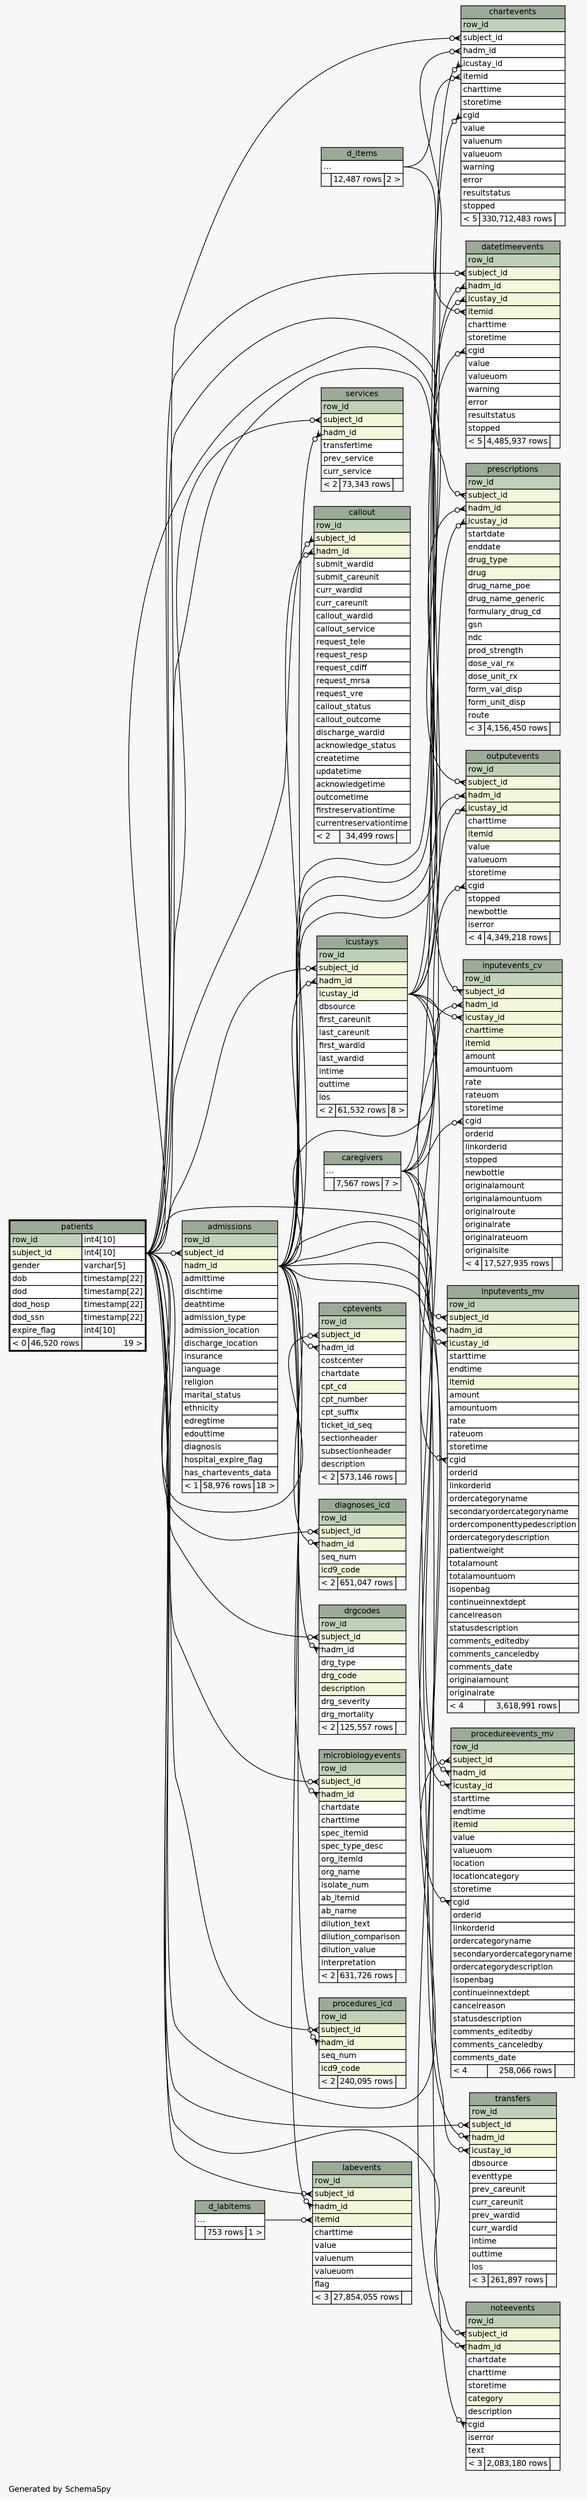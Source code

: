 // dot 2.38.0 on Linux 4.4.0-93-generic
// SchemaSpy rev 590
digraph "twoDegreesRelationshipsDiagram" {
  graph [
    rankdir="RL"
    bgcolor="#f7f7f7"
    label="\nGenerated by SchemaSpy"
    labeljust="l"
    nodesep="0.18"
    ranksep="0.46"
    fontname="Helvetica"
    fontsize="11"
  ];
  node [
    fontname="Helvetica"
    fontsize="11"
    shape="plaintext"
  ];
  edge [
    arrowsize="0.8"
  ];
  "admissions":"subject_id":w -> "patients":"subject_id.type":e [arrowhead=none dir=back arrowtail=crowodot];
  "callout":"hadm_id":w -> "admissions":"hadm_id":e [arrowhead=none dir=back arrowtail=crowodot];
  "callout":"subject_id":w -> "patients":"subject_id.type":e [arrowhead=none dir=back arrowtail=crowodot];
  "chartevents":"cgid":w -> "caregivers":"elipses":e [arrowhead=none dir=back arrowtail=crowodot];
  "chartevents":"hadm_id":w -> "admissions":"hadm_id":e [arrowhead=none dir=back arrowtail=crowodot];
  "chartevents":"icustay_id":w -> "icustays":"icustay_id":e [arrowhead=none dir=back arrowtail=crowodot];
  "chartevents":"itemid":w -> "d_items":"elipses":e [arrowhead=none dir=back arrowtail=crowodot];
  "chartevents":"subject_id":w -> "patients":"subject_id.type":e [arrowhead=none dir=back arrowtail=crowodot];
  "cptevents":"hadm_id":w -> "admissions":"hadm_id":e [arrowhead=none dir=back arrowtail=crowodot];
  "cptevents":"subject_id":w -> "patients":"subject_id.type":e [arrowhead=none dir=back arrowtail=crowodot];
  "datetimeevents":"cgid":w -> "caregivers":"elipses":e [arrowhead=none dir=back arrowtail=crowodot];
  "datetimeevents":"hadm_id":w -> "admissions":"hadm_id":e [arrowhead=none dir=back arrowtail=crowodot];
  "datetimeevents":"icustay_id":w -> "icustays":"icustay_id":e [arrowhead=none dir=back arrowtail=crowodot];
  "datetimeevents":"itemid":w -> "d_items":"elipses":e [arrowhead=none dir=back arrowtail=crowodot];
  "datetimeevents":"subject_id":w -> "patients":"subject_id.type":e [arrowhead=none dir=back arrowtail=crowodot];
  "diagnoses_icd":"hadm_id":w -> "admissions":"hadm_id":e [arrowhead=none dir=back arrowtail=crowodot];
  "diagnoses_icd":"subject_id":w -> "patients":"subject_id.type":e [arrowhead=none dir=back arrowtail=crowodot];
  "drgcodes":"hadm_id":w -> "admissions":"hadm_id":e [arrowhead=none dir=back arrowtail=crowodot];
  "drgcodes":"subject_id":w -> "patients":"subject_id.type":e [arrowhead=none dir=back arrowtail=crowodot];
  "icustays":"hadm_id":w -> "admissions":"hadm_id":e [arrowhead=none dir=back arrowtail=crowodot];
  "icustays":"subject_id":w -> "patients":"subject_id.type":e [arrowhead=none dir=back arrowtail=crowodot];
  "inputevents_cv":"cgid":w -> "caregivers":"elipses":e [arrowhead=none dir=back arrowtail=crowodot];
  "inputevents_cv":"hadm_id":w -> "admissions":"hadm_id":e [arrowhead=none dir=back arrowtail=crowodot];
  "inputevents_cv":"icustay_id":w -> "icustays":"icustay_id":e [arrowhead=none dir=back arrowtail=crowodot];
  "inputevents_cv":"subject_id":w -> "patients":"subject_id.type":e [arrowhead=none dir=back arrowtail=crowodot];
  "inputevents_mv":"cgid":w -> "caregivers":"elipses":e [arrowhead=none dir=back arrowtail=crowodot];
  "inputevents_mv":"hadm_id":w -> "admissions":"hadm_id":e [arrowhead=none dir=back arrowtail=crowodot];
  "inputevents_mv":"icustay_id":w -> "icustays":"icustay_id":e [arrowhead=none dir=back arrowtail=crowodot];
  "inputevents_mv":"subject_id":w -> "patients":"subject_id.type":e [arrowhead=none dir=back arrowtail=crowodot];
  "labevents":"hadm_id":w -> "admissions":"hadm_id":e [arrowhead=none dir=back arrowtail=crowodot];
  "labevents":"itemid":w -> "d_labitems":"elipses":e [arrowhead=none dir=back arrowtail=crowodot];
  "labevents":"subject_id":w -> "patients":"subject_id.type":e [arrowhead=none dir=back arrowtail=crowodot];
  "microbiologyevents":"hadm_id":w -> "admissions":"hadm_id":e [arrowhead=none dir=back arrowtail=crowodot];
  "microbiologyevents":"subject_id":w -> "patients":"subject_id.type":e [arrowhead=none dir=back arrowtail=crowodot];
  "noteevents":"cgid":w -> "caregivers":"elipses":e [arrowhead=none dir=back arrowtail=crowodot];
  "noteevents":"hadm_id":w -> "admissions":"hadm_id":e [arrowhead=none dir=back arrowtail=crowodot];
  "noteevents":"subject_id":w -> "patients":"subject_id.type":e [arrowhead=none dir=back arrowtail=crowodot];
  "outputevents":"cgid":w -> "caregivers":"elipses":e [arrowhead=none dir=back arrowtail=crowodot];
  "outputevents":"hadm_id":w -> "admissions":"hadm_id":e [arrowhead=none dir=back arrowtail=crowodot];
  "outputevents":"icustay_id":w -> "icustays":"icustay_id":e [arrowhead=none dir=back arrowtail=crowodot];
  "outputevents":"subject_id":w -> "patients":"subject_id.type":e [arrowhead=none dir=back arrowtail=crowodot];
  "prescriptions":"hadm_id":w -> "admissions":"hadm_id":e [arrowhead=none dir=back arrowtail=crowodot];
  "prescriptions":"icustay_id":w -> "icustays":"icustay_id":e [arrowhead=none dir=back arrowtail=crowodot];
  "prescriptions":"subject_id":w -> "patients":"subject_id.type":e [arrowhead=none dir=back arrowtail=crowodot];
  "procedureevents_mv":"cgid":w -> "caregivers":"elipses":e [arrowhead=none dir=back arrowtail=crowodot];
  "procedureevents_mv":"hadm_id":w -> "admissions":"hadm_id":e [arrowhead=none dir=back arrowtail=crowodot];
  "procedureevents_mv":"icustay_id":w -> "icustays":"icustay_id":e [arrowhead=none dir=back arrowtail=crowodot];
  "procedureevents_mv":"subject_id":w -> "patients":"subject_id.type":e [arrowhead=none dir=back arrowtail=crowodot];
  "procedures_icd":"hadm_id":w -> "admissions":"hadm_id":e [arrowhead=none dir=back arrowtail=crowodot];
  "procedures_icd":"subject_id":w -> "patients":"subject_id.type":e [arrowhead=none dir=back arrowtail=crowodot];
  "services":"hadm_id":w -> "admissions":"hadm_id":e [arrowhead=none dir=back arrowtail=crowodot];
  "services":"subject_id":w -> "patients":"subject_id.type":e [arrowhead=none dir=back arrowtail=crowodot];
  "transfers":"hadm_id":w -> "admissions":"hadm_id":e [arrowhead=none dir=back arrowtail=crowodot];
  "transfers":"icustay_id":w -> "icustays":"icustay_id":e [arrowhead=none dir=back arrowtail=crowodot];
  "transfers":"subject_id":w -> "patients":"subject_id.type":e [arrowhead=none dir=back arrowtail=crowodot];
  "admissions" [
    label=<
    <TABLE BORDER="0" CELLBORDER="1" CELLSPACING="0" BGCOLOR="#ffffff">
      <TR><TD COLSPAN="3" BGCOLOR="#9bab96" ALIGN="CENTER">admissions</TD></TR>
      <TR><TD PORT="row_id" COLSPAN="3" BGCOLOR="#bed1b8" ALIGN="LEFT">row_id</TD></TR>
      <TR><TD PORT="subject_id" COLSPAN="3" BGCOLOR="#f4f7da" ALIGN="LEFT">subject_id</TD></TR>
      <TR><TD PORT="hadm_id" COLSPAN="3" BGCOLOR="#f4f7da" ALIGN="LEFT">hadm_id</TD></TR>
      <TR><TD PORT="admittime" COLSPAN="3" ALIGN="LEFT">admittime</TD></TR>
      <TR><TD PORT="dischtime" COLSPAN="3" ALIGN="LEFT">dischtime</TD></TR>
      <TR><TD PORT="deathtime" COLSPAN="3" ALIGN="LEFT">deathtime</TD></TR>
      <TR><TD PORT="admission_type" COLSPAN="3" ALIGN="LEFT">admission_type</TD></TR>
      <TR><TD PORT="admission_location" COLSPAN="3" ALIGN="LEFT">admission_location</TD></TR>
      <TR><TD PORT="discharge_location" COLSPAN="3" ALIGN="LEFT">discharge_location</TD></TR>
      <TR><TD PORT="insurance" COLSPAN="3" ALIGN="LEFT">insurance</TD></TR>
      <TR><TD PORT="language" COLSPAN="3" ALIGN="LEFT">language</TD></TR>
      <TR><TD PORT="religion" COLSPAN="3" ALIGN="LEFT">religion</TD></TR>
      <TR><TD PORT="marital_status" COLSPAN="3" ALIGN="LEFT">marital_status</TD></TR>
      <TR><TD PORT="ethnicity" COLSPAN="3" ALIGN="LEFT">ethnicity</TD></TR>
      <TR><TD PORT="edregtime" COLSPAN="3" ALIGN="LEFT">edregtime</TD></TR>
      <TR><TD PORT="edouttime" COLSPAN="3" ALIGN="LEFT">edouttime</TD></TR>
      <TR><TD PORT="diagnosis" COLSPAN="3" ALIGN="LEFT">diagnosis</TD></TR>
      <TR><TD PORT="hospital_expire_flag" COLSPAN="3" ALIGN="LEFT">hospital_expire_flag</TD></TR>
      <TR><TD PORT="has_chartevents_data" COLSPAN="3" ALIGN="LEFT">has_chartevents_data</TD></TR>
      <TR><TD ALIGN="LEFT" BGCOLOR="#f7f7f7">&lt; 1</TD><TD ALIGN="RIGHT" BGCOLOR="#f7f7f7">58,976 rows</TD><TD ALIGN="RIGHT" BGCOLOR="#f7f7f7">18 &gt;</TD></TR>
    </TABLE>>
    URL="admissions.html"
    tooltip="admissions"
  ];
  "callout" [
    label=<
    <TABLE BORDER="0" CELLBORDER="1" CELLSPACING="0" BGCOLOR="#ffffff">
      <TR><TD COLSPAN="3" BGCOLOR="#9bab96" ALIGN="CENTER">callout</TD></TR>
      <TR><TD PORT="row_id" COLSPAN="3" BGCOLOR="#bed1b8" ALIGN="LEFT">row_id</TD></TR>
      <TR><TD PORT="subject_id" COLSPAN="3" BGCOLOR="#f4f7da" ALIGN="LEFT">subject_id</TD></TR>
      <TR><TD PORT="hadm_id" COLSPAN="3" BGCOLOR="#f4f7da" ALIGN="LEFT">hadm_id</TD></TR>
      <TR><TD PORT="submit_wardid" COLSPAN="3" ALIGN="LEFT">submit_wardid</TD></TR>
      <TR><TD PORT="submit_careunit" COLSPAN="3" ALIGN="LEFT">submit_careunit</TD></TR>
      <TR><TD PORT="curr_wardid" COLSPAN="3" ALIGN="LEFT">curr_wardid</TD></TR>
      <TR><TD PORT="curr_careunit" COLSPAN="3" ALIGN="LEFT">curr_careunit</TD></TR>
      <TR><TD PORT="callout_wardid" COLSPAN="3" ALIGN="LEFT">callout_wardid</TD></TR>
      <TR><TD PORT="callout_service" COLSPAN="3" ALIGN="LEFT">callout_service</TD></TR>
      <TR><TD PORT="request_tele" COLSPAN="3" ALIGN="LEFT">request_tele</TD></TR>
      <TR><TD PORT="request_resp" COLSPAN="3" ALIGN="LEFT">request_resp</TD></TR>
      <TR><TD PORT="request_cdiff" COLSPAN="3" ALIGN="LEFT">request_cdiff</TD></TR>
      <TR><TD PORT="request_mrsa" COLSPAN="3" ALIGN="LEFT">request_mrsa</TD></TR>
      <TR><TD PORT="request_vre" COLSPAN="3" ALIGN="LEFT">request_vre</TD></TR>
      <TR><TD PORT="callout_status" COLSPAN="3" ALIGN="LEFT">callout_status</TD></TR>
      <TR><TD PORT="callout_outcome" COLSPAN="3" ALIGN="LEFT">callout_outcome</TD></TR>
      <TR><TD PORT="discharge_wardid" COLSPAN="3" ALIGN="LEFT">discharge_wardid</TD></TR>
      <TR><TD PORT="acknowledge_status" COLSPAN="3" ALIGN="LEFT">acknowledge_status</TD></TR>
      <TR><TD PORT="createtime" COLSPAN="3" ALIGN="LEFT">createtime</TD></TR>
      <TR><TD PORT="updatetime" COLSPAN="3" ALIGN="LEFT">updatetime</TD></TR>
      <TR><TD PORT="acknowledgetime" COLSPAN="3" ALIGN="LEFT">acknowledgetime</TD></TR>
      <TR><TD PORT="outcometime" COLSPAN="3" ALIGN="LEFT">outcometime</TD></TR>
      <TR><TD PORT="firstreservationtime" COLSPAN="3" ALIGN="LEFT">firstreservationtime</TD></TR>
      <TR><TD PORT="currentreservationtime" COLSPAN="3" ALIGN="LEFT">currentreservationtime</TD></TR>
      <TR><TD ALIGN="LEFT" BGCOLOR="#f7f7f7">&lt; 2</TD><TD ALIGN="RIGHT" BGCOLOR="#f7f7f7">34,499 rows</TD><TD ALIGN="RIGHT" BGCOLOR="#f7f7f7">  </TD></TR>
    </TABLE>>
    URL="callout.html"
    tooltip="callout"
  ];
  "caregivers" [
    label=<
    <TABLE BORDER="0" CELLBORDER="1" CELLSPACING="0" BGCOLOR="#ffffff">
      <TR><TD COLSPAN="3" BGCOLOR="#9bab96" ALIGN="CENTER">caregivers</TD></TR>
      <TR><TD PORT="elipses" COLSPAN="3" ALIGN="LEFT">...</TD></TR>
      <TR><TD ALIGN="LEFT" BGCOLOR="#f7f7f7">  </TD><TD ALIGN="RIGHT" BGCOLOR="#f7f7f7">7,567 rows</TD><TD ALIGN="RIGHT" BGCOLOR="#f7f7f7">7 &gt;</TD></TR>
    </TABLE>>
    URL="caregivers.html"
    tooltip="caregivers"
  ];
  "chartevents" [
    label=<
    <TABLE BORDER="0" CELLBORDER="1" CELLSPACING="0" BGCOLOR="#ffffff">
      <TR><TD COLSPAN="3" BGCOLOR="#9bab96" ALIGN="CENTER">chartevents</TD></TR>
      <TR><TD PORT="row_id" COLSPAN="3" BGCOLOR="#bed1b8" ALIGN="LEFT">row_id</TD></TR>
      <TR><TD PORT="subject_id" COLSPAN="3" ALIGN="LEFT">subject_id</TD></TR>
      <TR><TD PORT="hadm_id" COLSPAN="3" ALIGN="LEFT">hadm_id</TD></TR>
      <TR><TD PORT="icustay_id" COLSPAN="3" ALIGN="LEFT">icustay_id</TD></TR>
      <TR><TD PORT="itemid" COLSPAN="3" ALIGN="LEFT">itemid</TD></TR>
      <TR><TD PORT="charttime" COLSPAN="3" ALIGN="LEFT">charttime</TD></TR>
      <TR><TD PORT="storetime" COLSPAN="3" ALIGN="LEFT">storetime</TD></TR>
      <TR><TD PORT="cgid" COLSPAN="3" ALIGN="LEFT">cgid</TD></TR>
      <TR><TD PORT="value" COLSPAN="3" ALIGN="LEFT">value</TD></TR>
      <TR><TD PORT="valuenum" COLSPAN="3" ALIGN="LEFT">valuenum</TD></TR>
      <TR><TD PORT="valueuom" COLSPAN="3" ALIGN="LEFT">valueuom</TD></TR>
      <TR><TD PORT="warning" COLSPAN="3" ALIGN="LEFT">warning</TD></TR>
      <TR><TD PORT="error" COLSPAN="3" ALIGN="LEFT">error</TD></TR>
      <TR><TD PORT="resultstatus" COLSPAN="3" ALIGN="LEFT">resultstatus</TD></TR>
      <TR><TD PORT="stopped" COLSPAN="3" ALIGN="LEFT">stopped</TD></TR>
      <TR><TD ALIGN="LEFT" BGCOLOR="#f7f7f7">&lt; 5</TD><TD ALIGN="RIGHT" BGCOLOR="#f7f7f7">330,712,483 rows</TD><TD ALIGN="RIGHT" BGCOLOR="#f7f7f7">  </TD></TR>
    </TABLE>>
    URL="chartevents.html"
    tooltip="chartevents"
  ];
  "cptevents" [
    label=<
    <TABLE BORDER="0" CELLBORDER="1" CELLSPACING="0" BGCOLOR="#ffffff">
      <TR><TD COLSPAN="3" BGCOLOR="#9bab96" ALIGN="CENTER">cptevents</TD></TR>
      <TR><TD PORT="row_id" COLSPAN="3" BGCOLOR="#bed1b8" ALIGN="LEFT">row_id</TD></TR>
      <TR><TD PORT="subject_id" COLSPAN="3" BGCOLOR="#f4f7da" ALIGN="LEFT">subject_id</TD></TR>
      <TR><TD PORT="hadm_id" COLSPAN="3" ALIGN="LEFT">hadm_id</TD></TR>
      <TR><TD PORT="costcenter" COLSPAN="3" ALIGN="LEFT">costcenter</TD></TR>
      <TR><TD PORT="chartdate" COLSPAN="3" ALIGN="LEFT">chartdate</TD></TR>
      <TR><TD PORT="cpt_cd" COLSPAN="3" BGCOLOR="#f4f7da" ALIGN="LEFT">cpt_cd</TD></TR>
      <TR><TD PORT="cpt_number" COLSPAN="3" ALIGN="LEFT">cpt_number</TD></TR>
      <TR><TD PORT="cpt_suffix" COLSPAN="3" ALIGN="LEFT">cpt_suffix</TD></TR>
      <TR><TD PORT="ticket_id_seq" COLSPAN="3" ALIGN="LEFT">ticket_id_seq</TD></TR>
      <TR><TD PORT="sectionheader" COLSPAN="3" ALIGN="LEFT">sectionheader</TD></TR>
      <TR><TD PORT="subsectionheader" COLSPAN="3" ALIGN="LEFT">subsectionheader</TD></TR>
      <TR><TD PORT="description" COLSPAN="3" ALIGN="LEFT">description</TD></TR>
      <TR><TD ALIGN="LEFT" BGCOLOR="#f7f7f7">&lt; 2</TD><TD ALIGN="RIGHT" BGCOLOR="#f7f7f7">573,146 rows</TD><TD ALIGN="RIGHT" BGCOLOR="#f7f7f7">  </TD></TR>
    </TABLE>>
    URL="cptevents.html"
    tooltip="cptevents"
  ];
  "d_items" [
    label=<
    <TABLE BORDER="0" CELLBORDER="1" CELLSPACING="0" BGCOLOR="#ffffff">
      <TR><TD COLSPAN="3" BGCOLOR="#9bab96" ALIGN="CENTER">d_items</TD></TR>
      <TR><TD PORT="elipses" COLSPAN="3" ALIGN="LEFT">...</TD></TR>
      <TR><TD ALIGN="LEFT" BGCOLOR="#f7f7f7">  </TD><TD ALIGN="RIGHT" BGCOLOR="#f7f7f7">12,487 rows</TD><TD ALIGN="RIGHT" BGCOLOR="#f7f7f7">2 &gt;</TD></TR>
    </TABLE>>
    URL="d_items.html"
    tooltip="d_items"
  ];
  "d_labitems" [
    label=<
    <TABLE BORDER="0" CELLBORDER="1" CELLSPACING="0" BGCOLOR="#ffffff">
      <TR><TD COLSPAN="3" BGCOLOR="#9bab96" ALIGN="CENTER">d_labitems</TD></TR>
      <TR><TD PORT="elipses" COLSPAN="3" ALIGN="LEFT">...</TD></TR>
      <TR><TD ALIGN="LEFT" BGCOLOR="#f7f7f7">  </TD><TD ALIGN="RIGHT" BGCOLOR="#f7f7f7">753 rows</TD><TD ALIGN="RIGHT" BGCOLOR="#f7f7f7">1 &gt;</TD></TR>
    </TABLE>>
    URL="d_labitems.html"
    tooltip="d_labitems"
  ];
  "datetimeevents" [
    label=<
    <TABLE BORDER="0" CELLBORDER="1" CELLSPACING="0" BGCOLOR="#ffffff">
      <TR><TD COLSPAN="3" BGCOLOR="#9bab96" ALIGN="CENTER">datetimeevents</TD></TR>
      <TR><TD PORT="row_id" COLSPAN="3" BGCOLOR="#bed1b8" ALIGN="LEFT">row_id</TD></TR>
      <TR><TD PORT="subject_id" COLSPAN="3" BGCOLOR="#f4f7da" ALIGN="LEFT">subject_id</TD></TR>
      <TR><TD PORT="hadm_id" COLSPAN="3" BGCOLOR="#f4f7da" ALIGN="LEFT">hadm_id</TD></TR>
      <TR><TD PORT="icustay_id" COLSPAN="3" BGCOLOR="#f4f7da" ALIGN="LEFT">icustay_id</TD></TR>
      <TR><TD PORT="itemid" COLSPAN="3" BGCOLOR="#f4f7da" ALIGN="LEFT">itemid</TD></TR>
      <TR><TD PORT="charttime" COLSPAN="3" ALIGN="LEFT">charttime</TD></TR>
      <TR><TD PORT="storetime" COLSPAN="3" ALIGN="LEFT">storetime</TD></TR>
      <TR><TD PORT="cgid" COLSPAN="3" ALIGN="LEFT">cgid</TD></TR>
      <TR><TD PORT="value" COLSPAN="3" ALIGN="LEFT">value</TD></TR>
      <TR><TD PORT="valueuom" COLSPAN="3" ALIGN="LEFT">valueuom</TD></TR>
      <TR><TD PORT="warning" COLSPAN="3" ALIGN="LEFT">warning</TD></TR>
      <TR><TD PORT="error" COLSPAN="3" ALIGN="LEFT">error</TD></TR>
      <TR><TD PORT="resultstatus" COLSPAN="3" ALIGN="LEFT">resultstatus</TD></TR>
      <TR><TD PORT="stopped" COLSPAN="3" ALIGN="LEFT">stopped</TD></TR>
      <TR><TD ALIGN="LEFT" BGCOLOR="#f7f7f7">&lt; 5</TD><TD ALIGN="RIGHT" BGCOLOR="#f7f7f7">4,485,937 rows</TD><TD ALIGN="RIGHT" BGCOLOR="#f7f7f7">  </TD></TR>
    </TABLE>>
    URL="datetimeevents.html"
    tooltip="datetimeevents"
  ];
  "diagnoses_icd" [
    label=<
    <TABLE BORDER="0" CELLBORDER="1" CELLSPACING="0" BGCOLOR="#ffffff">
      <TR><TD COLSPAN="3" BGCOLOR="#9bab96" ALIGN="CENTER">diagnoses_icd</TD></TR>
      <TR><TD PORT="row_id" COLSPAN="3" BGCOLOR="#bed1b8" ALIGN="LEFT">row_id</TD></TR>
      <TR><TD PORT="subject_id" COLSPAN="3" BGCOLOR="#f4f7da" ALIGN="LEFT">subject_id</TD></TR>
      <TR><TD PORT="hadm_id" COLSPAN="3" BGCOLOR="#f4f7da" ALIGN="LEFT">hadm_id</TD></TR>
      <TR><TD PORT="seq_num" COLSPAN="3" ALIGN="LEFT">seq_num</TD></TR>
      <TR><TD PORT="icd9_code" COLSPAN="3" BGCOLOR="#f4f7da" ALIGN="LEFT">icd9_code</TD></TR>
      <TR><TD ALIGN="LEFT" BGCOLOR="#f7f7f7">&lt; 2</TD><TD ALIGN="RIGHT" BGCOLOR="#f7f7f7">651,047 rows</TD><TD ALIGN="RIGHT" BGCOLOR="#f7f7f7">  </TD></TR>
    </TABLE>>
    URL="diagnoses_icd.html"
    tooltip="diagnoses_icd"
  ];
  "drgcodes" [
    label=<
    <TABLE BORDER="0" CELLBORDER="1" CELLSPACING="0" BGCOLOR="#ffffff">
      <TR><TD COLSPAN="3" BGCOLOR="#9bab96" ALIGN="CENTER">drgcodes</TD></TR>
      <TR><TD PORT="row_id" COLSPAN="3" BGCOLOR="#bed1b8" ALIGN="LEFT">row_id</TD></TR>
      <TR><TD PORT="subject_id" COLSPAN="3" BGCOLOR="#f4f7da" ALIGN="LEFT">subject_id</TD></TR>
      <TR><TD PORT="hadm_id" COLSPAN="3" ALIGN="LEFT">hadm_id</TD></TR>
      <TR><TD PORT="drg_type" COLSPAN="3" ALIGN="LEFT">drg_type</TD></TR>
      <TR><TD PORT="drg_code" COLSPAN="3" BGCOLOR="#f4f7da" ALIGN="LEFT">drg_code</TD></TR>
      <TR><TD PORT="description" COLSPAN="3" BGCOLOR="#f4f7da" ALIGN="LEFT">description</TD></TR>
      <TR><TD PORT="drg_severity" COLSPAN="3" ALIGN="LEFT">drg_severity</TD></TR>
      <TR><TD PORT="drg_mortality" COLSPAN="3" ALIGN="LEFT">drg_mortality</TD></TR>
      <TR><TD ALIGN="LEFT" BGCOLOR="#f7f7f7">&lt; 2</TD><TD ALIGN="RIGHT" BGCOLOR="#f7f7f7">125,557 rows</TD><TD ALIGN="RIGHT" BGCOLOR="#f7f7f7">  </TD></TR>
    </TABLE>>
    URL="drgcodes.html"
    tooltip="drgcodes"
  ];
  "icustays" [
    label=<
    <TABLE BORDER="0" CELLBORDER="1" CELLSPACING="0" BGCOLOR="#ffffff">
      <TR><TD COLSPAN="3" BGCOLOR="#9bab96" ALIGN="CENTER">icustays</TD></TR>
      <TR><TD PORT="row_id" COLSPAN="3" BGCOLOR="#bed1b8" ALIGN="LEFT">row_id</TD></TR>
      <TR><TD PORT="subject_id" COLSPAN="3" BGCOLOR="#f4f7da" ALIGN="LEFT">subject_id</TD></TR>
      <TR><TD PORT="hadm_id" COLSPAN="3" BGCOLOR="#f4f7da" ALIGN="LEFT">hadm_id</TD></TR>
      <TR><TD PORT="icustay_id" COLSPAN="3" BGCOLOR="#f4f7da" ALIGN="LEFT">icustay_id</TD></TR>
      <TR><TD PORT="dbsource" COLSPAN="3" ALIGN="LEFT">dbsource</TD></TR>
      <TR><TD PORT="first_careunit" COLSPAN="3" ALIGN="LEFT">first_careunit</TD></TR>
      <TR><TD PORT="last_careunit" COLSPAN="3" ALIGN="LEFT">last_careunit</TD></TR>
      <TR><TD PORT="first_wardid" COLSPAN="3" ALIGN="LEFT">first_wardid</TD></TR>
      <TR><TD PORT="last_wardid" COLSPAN="3" ALIGN="LEFT">last_wardid</TD></TR>
      <TR><TD PORT="intime" COLSPAN="3" ALIGN="LEFT">intime</TD></TR>
      <TR><TD PORT="outtime" COLSPAN="3" ALIGN="LEFT">outtime</TD></TR>
      <TR><TD PORT="los" COLSPAN="3" ALIGN="LEFT">los</TD></TR>
      <TR><TD ALIGN="LEFT" BGCOLOR="#f7f7f7">&lt; 2</TD><TD ALIGN="RIGHT" BGCOLOR="#f7f7f7">61,532 rows</TD><TD ALIGN="RIGHT" BGCOLOR="#f7f7f7">8 &gt;</TD></TR>
    </TABLE>>
    URL="icustays.html"
    tooltip="icustays"
  ];
  "inputevents_cv" [
    label=<
    <TABLE BORDER="0" CELLBORDER="1" CELLSPACING="0" BGCOLOR="#ffffff">
      <TR><TD COLSPAN="3" BGCOLOR="#9bab96" ALIGN="CENTER">inputevents_cv</TD></TR>
      <TR><TD PORT="row_id" COLSPAN="3" BGCOLOR="#bed1b8" ALIGN="LEFT">row_id</TD></TR>
      <TR><TD PORT="subject_id" COLSPAN="3" BGCOLOR="#f4f7da" ALIGN="LEFT">subject_id</TD></TR>
      <TR><TD PORT="hadm_id" COLSPAN="3" BGCOLOR="#f4f7da" ALIGN="LEFT">hadm_id</TD></TR>
      <TR><TD PORT="icustay_id" COLSPAN="3" BGCOLOR="#f4f7da" ALIGN="LEFT">icustay_id</TD></TR>
      <TR><TD PORT="charttime" COLSPAN="3" BGCOLOR="#f4f7da" ALIGN="LEFT">charttime</TD></TR>
      <TR><TD PORT="itemid" COLSPAN="3" BGCOLOR="#f4f7da" ALIGN="LEFT">itemid</TD></TR>
      <TR><TD PORT="amount" COLSPAN="3" ALIGN="LEFT">amount</TD></TR>
      <TR><TD PORT="amountuom" COLSPAN="3" ALIGN="LEFT">amountuom</TD></TR>
      <TR><TD PORT="rate" COLSPAN="3" ALIGN="LEFT">rate</TD></TR>
      <TR><TD PORT="rateuom" COLSPAN="3" ALIGN="LEFT">rateuom</TD></TR>
      <TR><TD PORT="storetime" COLSPAN="3" ALIGN="LEFT">storetime</TD></TR>
      <TR><TD PORT="cgid" COLSPAN="3" ALIGN="LEFT">cgid</TD></TR>
      <TR><TD PORT="orderid" COLSPAN="3" ALIGN="LEFT">orderid</TD></TR>
      <TR><TD PORT="linkorderid" COLSPAN="3" ALIGN="LEFT">linkorderid</TD></TR>
      <TR><TD PORT="stopped" COLSPAN="3" ALIGN="LEFT">stopped</TD></TR>
      <TR><TD PORT="newbottle" COLSPAN="3" ALIGN="LEFT">newbottle</TD></TR>
      <TR><TD PORT="originalamount" COLSPAN="3" ALIGN="LEFT">originalamount</TD></TR>
      <TR><TD PORT="originalamountuom" COLSPAN="3" ALIGN="LEFT">originalamountuom</TD></TR>
      <TR><TD PORT="originalroute" COLSPAN="3" ALIGN="LEFT">originalroute</TD></TR>
      <TR><TD PORT="originalrate" COLSPAN="3" ALIGN="LEFT">originalrate</TD></TR>
      <TR><TD PORT="originalrateuom" COLSPAN="3" ALIGN="LEFT">originalrateuom</TD></TR>
      <TR><TD PORT="originalsite" COLSPAN="3" ALIGN="LEFT">originalsite</TD></TR>
      <TR><TD ALIGN="LEFT" BGCOLOR="#f7f7f7">&lt; 4</TD><TD ALIGN="RIGHT" BGCOLOR="#f7f7f7">17,527,935 rows</TD><TD ALIGN="RIGHT" BGCOLOR="#f7f7f7">  </TD></TR>
    </TABLE>>
    URL="inputevents_cv.html"
    tooltip="inputevents_cv"
  ];
  "inputevents_mv" [
    label=<
    <TABLE BORDER="0" CELLBORDER="1" CELLSPACING="0" BGCOLOR="#ffffff">
      <TR><TD COLSPAN="3" BGCOLOR="#9bab96" ALIGN="CENTER">inputevents_mv</TD></TR>
      <TR><TD PORT="row_id" COLSPAN="3" BGCOLOR="#bed1b8" ALIGN="LEFT">row_id</TD></TR>
      <TR><TD PORT="subject_id" COLSPAN="3" BGCOLOR="#f4f7da" ALIGN="LEFT">subject_id</TD></TR>
      <TR><TD PORT="hadm_id" COLSPAN="3" BGCOLOR="#f4f7da" ALIGN="LEFT">hadm_id</TD></TR>
      <TR><TD PORT="icustay_id" COLSPAN="3" BGCOLOR="#f4f7da" ALIGN="LEFT">icustay_id</TD></TR>
      <TR><TD PORT="starttime" COLSPAN="3" ALIGN="LEFT">starttime</TD></TR>
      <TR><TD PORT="endtime" COLSPAN="3" ALIGN="LEFT">endtime</TD></TR>
      <TR><TD PORT="itemid" COLSPAN="3" BGCOLOR="#f4f7da" ALIGN="LEFT">itemid</TD></TR>
      <TR><TD PORT="amount" COLSPAN="3" ALIGN="LEFT">amount</TD></TR>
      <TR><TD PORT="amountuom" COLSPAN="3" ALIGN="LEFT">amountuom</TD></TR>
      <TR><TD PORT="rate" COLSPAN="3" ALIGN="LEFT">rate</TD></TR>
      <TR><TD PORT="rateuom" COLSPAN="3" ALIGN="LEFT">rateuom</TD></TR>
      <TR><TD PORT="storetime" COLSPAN="3" ALIGN="LEFT">storetime</TD></TR>
      <TR><TD PORT="cgid" COLSPAN="3" ALIGN="LEFT">cgid</TD></TR>
      <TR><TD PORT="orderid" COLSPAN="3" ALIGN="LEFT">orderid</TD></TR>
      <TR><TD PORT="linkorderid" COLSPAN="3" ALIGN="LEFT">linkorderid</TD></TR>
      <TR><TD PORT="ordercategoryname" COLSPAN="3" ALIGN="LEFT">ordercategoryname</TD></TR>
      <TR><TD PORT="secondaryordercategoryname" COLSPAN="3" ALIGN="LEFT">secondaryordercategoryname</TD></TR>
      <TR><TD PORT="ordercomponenttypedescription" COLSPAN="3" ALIGN="LEFT">ordercomponenttypedescription</TD></TR>
      <TR><TD PORT="ordercategorydescription" COLSPAN="3" ALIGN="LEFT">ordercategorydescription</TD></TR>
      <TR><TD PORT="patientweight" COLSPAN="3" ALIGN="LEFT">patientweight</TD></TR>
      <TR><TD PORT="totalamount" COLSPAN="3" ALIGN="LEFT">totalamount</TD></TR>
      <TR><TD PORT="totalamountuom" COLSPAN="3" ALIGN="LEFT">totalamountuom</TD></TR>
      <TR><TD PORT="isopenbag" COLSPAN="3" ALIGN="LEFT">isopenbag</TD></TR>
      <TR><TD PORT="continueinnextdept" COLSPAN="3" ALIGN="LEFT">continueinnextdept</TD></TR>
      <TR><TD PORT="cancelreason" COLSPAN="3" ALIGN="LEFT">cancelreason</TD></TR>
      <TR><TD PORT="statusdescription" COLSPAN="3" ALIGN="LEFT">statusdescription</TD></TR>
      <TR><TD PORT="comments_editedby" COLSPAN="3" ALIGN="LEFT">comments_editedby</TD></TR>
      <TR><TD PORT="comments_canceledby" COLSPAN="3" ALIGN="LEFT">comments_canceledby</TD></TR>
      <TR><TD PORT="comments_date" COLSPAN="3" ALIGN="LEFT">comments_date</TD></TR>
      <TR><TD PORT="originalamount" COLSPAN="3" ALIGN="LEFT">originalamount</TD></TR>
      <TR><TD PORT="originalrate" COLSPAN="3" ALIGN="LEFT">originalrate</TD></TR>
      <TR><TD ALIGN="LEFT" BGCOLOR="#f7f7f7">&lt; 4</TD><TD ALIGN="RIGHT" BGCOLOR="#f7f7f7">3,618,991 rows</TD><TD ALIGN="RIGHT" BGCOLOR="#f7f7f7">  </TD></TR>
    </TABLE>>
    URL="inputevents_mv.html"
    tooltip="inputevents_mv"
  ];
  "labevents" [
    label=<
    <TABLE BORDER="0" CELLBORDER="1" CELLSPACING="0" BGCOLOR="#ffffff">
      <TR><TD COLSPAN="3" BGCOLOR="#9bab96" ALIGN="CENTER">labevents</TD></TR>
      <TR><TD PORT="row_id" COLSPAN="3" BGCOLOR="#bed1b8" ALIGN="LEFT">row_id</TD></TR>
      <TR><TD PORT="subject_id" COLSPAN="3" BGCOLOR="#f4f7da" ALIGN="LEFT">subject_id</TD></TR>
      <TR><TD PORT="hadm_id" COLSPAN="3" BGCOLOR="#f4f7da" ALIGN="LEFT">hadm_id</TD></TR>
      <TR><TD PORT="itemid" COLSPAN="3" BGCOLOR="#f4f7da" ALIGN="LEFT">itemid</TD></TR>
      <TR><TD PORT="charttime" COLSPAN="3" ALIGN="LEFT">charttime</TD></TR>
      <TR><TD PORT="value" COLSPAN="3" ALIGN="LEFT">value</TD></TR>
      <TR><TD PORT="valuenum" COLSPAN="3" ALIGN="LEFT">valuenum</TD></TR>
      <TR><TD PORT="valueuom" COLSPAN="3" ALIGN="LEFT">valueuom</TD></TR>
      <TR><TD PORT="flag" COLSPAN="3" ALIGN="LEFT">flag</TD></TR>
      <TR><TD ALIGN="LEFT" BGCOLOR="#f7f7f7">&lt; 3</TD><TD ALIGN="RIGHT" BGCOLOR="#f7f7f7">27,854,055 rows</TD><TD ALIGN="RIGHT" BGCOLOR="#f7f7f7">  </TD></TR>
    </TABLE>>
    URL="labevents.html"
    tooltip="labevents"
  ];
  "microbiologyevents" [
    label=<
    <TABLE BORDER="0" CELLBORDER="1" CELLSPACING="0" BGCOLOR="#ffffff">
      <TR><TD COLSPAN="3" BGCOLOR="#9bab96" ALIGN="CENTER">microbiologyevents</TD></TR>
      <TR><TD PORT="row_id" COLSPAN="3" BGCOLOR="#bed1b8" ALIGN="LEFT">row_id</TD></TR>
      <TR><TD PORT="subject_id" COLSPAN="3" BGCOLOR="#f4f7da" ALIGN="LEFT">subject_id</TD></TR>
      <TR><TD PORT="hadm_id" COLSPAN="3" BGCOLOR="#f4f7da" ALIGN="LEFT">hadm_id</TD></TR>
      <TR><TD PORT="chartdate" COLSPAN="3" ALIGN="LEFT">chartdate</TD></TR>
      <TR><TD PORT="charttime" COLSPAN="3" ALIGN="LEFT">charttime</TD></TR>
      <TR><TD PORT="spec_itemid" COLSPAN="3" ALIGN="LEFT">spec_itemid</TD></TR>
      <TR><TD PORT="spec_type_desc" COLSPAN="3" ALIGN="LEFT">spec_type_desc</TD></TR>
      <TR><TD PORT="org_itemid" COLSPAN="3" ALIGN="LEFT">org_itemid</TD></TR>
      <TR><TD PORT="org_name" COLSPAN="3" ALIGN="LEFT">org_name</TD></TR>
      <TR><TD PORT="isolate_num" COLSPAN="3" ALIGN="LEFT">isolate_num</TD></TR>
      <TR><TD PORT="ab_itemid" COLSPAN="3" ALIGN="LEFT">ab_itemid</TD></TR>
      <TR><TD PORT="ab_name" COLSPAN="3" ALIGN="LEFT">ab_name</TD></TR>
      <TR><TD PORT="dilution_text" COLSPAN="3" ALIGN="LEFT">dilution_text</TD></TR>
      <TR><TD PORT="dilution_comparison" COLSPAN="3" ALIGN="LEFT">dilution_comparison</TD></TR>
      <TR><TD PORT="dilution_value" COLSPAN="3" ALIGN="LEFT">dilution_value</TD></TR>
      <TR><TD PORT="interpretation" COLSPAN="3" ALIGN="LEFT">interpretation</TD></TR>
      <TR><TD ALIGN="LEFT" BGCOLOR="#f7f7f7">&lt; 2</TD><TD ALIGN="RIGHT" BGCOLOR="#f7f7f7">631,726 rows</TD><TD ALIGN="RIGHT" BGCOLOR="#f7f7f7">  </TD></TR>
    </TABLE>>
    URL="microbiologyevents.html"
    tooltip="microbiologyevents"
  ];
  "noteevents" [
    label=<
    <TABLE BORDER="0" CELLBORDER="1" CELLSPACING="0" BGCOLOR="#ffffff">
      <TR><TD COLSPAN="3" BGCOLOR="#9bab96" ALIGN="CENTER">noteevents</TD></TR>
      <TR><TD PORT="row_id" COLSPAN="3" BGCOLOR="#bed1b8" ALIGN="LEFT">row_id</TD></TR>
      <TR><TD PORT="subject_id" COLSPAN="3" BGCOLOR="#f4f7da" ALIGN="LEFT">subject_id</TD></TR>
      <TR><TD PORT="hadm_id" COLSPAN="3" BGCOLOR="#f4f7da" ALIGN="LEFT">hadm_id</TD></TR>
      <TR><TD PORT="chartdate" COLSPAN="3" ALIGN="LEFT">chartdate</TD></TR>
      <TR><TD PORT="charttime" COLSPAN="3" ALIGN="LEFT">charttime</TD></TR>
      <TR><TD PORT="storetime" COLSPAN="3" ALIGN="LEFT">storetime</TD></TR>
      <TR><TD PORT="category" COLSPAN="3" BGCOLOR="#f4f7da" ALIGN="LEFT">category</TD></TR>
      <TR><TD PORT="description" COLSPAN="3" ALIGN="LEFT">description</TD></TR>
      <TR><TD PORT="cgid" COLSPAN="3" ALIGN="LEFT">cgid</TD></TR>
      <TR><TD PORT="iserror" COLSPAN="3" ALIGN="LEFT">iserror</TD></TR>
      <TR><TD PORT="text" COLSPAN="3" ALIGN="LEFT">text</TD></TR>
      <TR><TD ALIGN="LEFT" BGCOLOR="#f7f7f7">&lt; 3</TD><TD ALIGN="RIGHT" BGCOLOR="#f7f7f7">2,083,180 rows</TD><TD ALIGN="RIGHT" BGCOLOR="#f7f7f7">  </TD></TR>
    </TABLE>>
    URL="noteevents.html"
    tooltip="noteevents"
  ];
  "outputevents" [
    label=<
    <TABLE BORDER="0" CELLBORDER="1" CELLSPACING="0" BGCOLOR="#ffffff">
      <TR><TD COLSPAN="3" BGCOLOR="#9bab96" ALIGN="CENTER">outputevents</TD></TR>
      <TR><TD PORT="row_id" COLSPAN="3" BGCOLOR="#bed1b8" ALIGN="LEFT">row_id</TD></TR>
      <TR><TD PORT="subject_id" COLSPAN="3" BGCOLOR="#f4f7da" ALIGN="LEFT">subject_id</TD></TR>
      <TR><TD PORT="hadm_id" COLSPAN="3" BGCOLOR="#f4f7da" ALIGN="LEFT">hadm_id</TD></TR>
      <TR><TD PORT="icustay_id" COLSPAN="3" BGCOLOR="#f4f7da" ALIGN="LEFT">icustay_id</TD></TR>
      <TR><TD PORT="charttime" COLSPAN="3" ALIGN="LEFT">charttime</TD></TR>
      <TR><TD PORT="itemid" COLSPAN="3" BGCOLOR="#f4f7da" ALIGN="LEFT">itemid</TD></TR>
      <TR><TD PORT="value" COLSPAN="3" ALIGN="LEFT">value</TD></TR>
      <TR><TD PORT="valueuom" COLSPAN="3" ALIGN="LEFT">valueuom</TD></TR>
      <TR><TD PORT="storetime" COLSPAN="3" ALIGN="LEFT">storetime</TD></TR>
      <TR><TD PORT="cgid" COLSPAN="3" ALIGN="LEFT">cgid</TD></TR>
      <TR><TD PORT="stopped" COLSPAN="3" ALIGN="LEFT">stopped</TD></TR>
      <TR><TD PORT="newbottle" COLSPAN="3" ALIGN="LEFT">newbottle</TD></TR>
      <TR><TD PORT="iserror" COLSPAN="3" ALIGN="LEFT">iserror</TD></TR>
      <TR><TD ALIGN="LEFT" BGCOLOR="#f7f7f7">&lt; 4</TD><TD ALIGN="RIGHT" BGCOLOR="#f7f7f7">4,349,218 rows</TD><TD ALIGN="RIGHT" BGCOLOR="#f7f7f7">  </TD></TR>
    </TABLE>>
    URL="outputevents.html"
    tooltip="outputevents"
  ];
  "patients" [
    label=<
    <TABLE BORDER="2" CELLBORDER="1" CELLSPACING="0" BGCOLOR="#ffffff">
      <TR><TD COLSPAN="3" BGCOLOR="#9bab96" ALIGN="CENTER">patients</TD></TR>
      <TR><TD PORT="row_id" COLSPAN="2" BGCOLOR="#bed1b8" ALIGN="LEFT">row_id</TD><TD PORT="row_id.type" ALIGN="LEFT">int4[10]</TD></TR>
      <TR><TD PORT="subject_id" COLSPAN="2" BGCOLOR="#f4f7da" ALIGN="LEFT">subject_id</TD><TD PORT="subject_id.type" ALIGN="LEFT">int4[10]</TD></TR>
      <TR><TD PORT="gender" COLSPAN="2" ALIGN="LEFT">gender</TD><TD PORT="gender.type" ALIGN="LEFT">varchar[5]</TD></TR>
      <TR><TD PORT="dob" COLSPAN="2" ALIGN="LEFT">dob</TD><TD PORT="dob.type" ALIGN="LEFT">timestamp[22]</TD></TR>
      <TR><TD PORT="dod" COLSPAN="2" ALIGN="LEFT">dod</TD><TD PORT="dod.type" ALIGN="LEFT">timestamp[22]</TD></TR>
      <TR><TD PORT="dod_hosp" COLSPAN="2" ALIGN="LEFT">dod_hosp</TD><TD PORT="dod_hosp.type" ALIGN="LEFT">timestamp[22]</TD></TR>
      <TR><TD PORT="dod_ssn" COLSPAN="2" ALIGN="LEFT">dod_ssn</TD><TD PORT="dod_ssn.type" ALIGN="LEFT">timestamp[22]</TD></TR>
      <TR><TD PORT="expire_flag" COLSPAN="2" ALIGN="LEFT">expire_flag</TD><TD PORT="expire_flag.type" ALIGN="LEFT">int4[10]</TD></TR>
      <TR><TD ALIGN="LEFT" BGCOLOR="#f7f7f7">&lt; 0</TD><TD ALIGN="RIGHT" BGCOLOR="#f7f7f7">46,520 rows</TD><TD ALIGN="RIGHT" BGCOLOR="#f7f7f7">19 &gt;</TD></TR>
    </TABLE>>
    URL="patients.html"
    tooltip="patients"
  ];
  "prescriptions" [
    label=<
    <TABLE BORDER="0" CELLBORDER="1" CELLSPACING="0" BGCOLOR="#ffffff">
      <TR><TD COLSPAN="3" BGCOLOR="#9bab96" ALIGN="CENTER">prescriptions</TD></TR>
      <TR><TD PORT="row_id" COLSPAN="3" BGCOLOR="#bed1b8" ALIGN="LEFT">row_id</TD></TR>
      <TR><TD PORT="subject_id" COLSPAN="3" BGCOLOR="#f4f7da" ALIGN="LEFT">subject_id</TD></TR>
      <TR><TD PORT="hadm_id" COLSPAN="3" BGCOLOR="#f4f7da" ALIGN="LEFT">hadm_id</TD></TR>
      <TR><TD PORT="icustay_id" COLSPAN="3" BGCOLOR="#f4f7da" ALIGN="LEFT">icustay_id</TD></TR>
      <TR><TD PORT="startdate" COLSPAN="3" ALIGN="LEFT">startdate</TD></TR>
      <TR><TD PORT="enddate" COLSPAN="3" ALIGN="LEFT">enddate</TD></TR>
      <TR><TD PORT="drug_type" COLSPAN="3" BGCOLOR="#f4f7da" ALIGN="LEFT">drug_type</TD></TR>
      <TR><TD PORT="drug" COLSPAN="3" BGCOLOR="#f4f7da" ALIGN="LEFT">drug</TD></TR>
      <TR><TD PORT="drug_name_poe" COLSPAN="3" ALIGN="LEFT">drug_name_poe</TD></TR>
      <TR><TD PORT="drug_name_generic" COLSPAN="3" ALIGN="LEFT">drug_name_generic</TD></TR>
      <TR><TD PORT="formulary_drug_cd" COLSPAN="3" ALIGN="LEFT">formulary_drug_cd</TD></TR>
      <TR><TD PORT="gsn" COLSPAN="3" ALIGN="LEFT">gsn</TD></TR>
      <TR><TD PORT="ndc" COLSPAN="3" ALIGN="LEFT">ndc</TD></TR>
      <TR><TD PORT="prod_strength" COLSPAN="3" ALIGN="LEFT">prod_strength</TD></TR>
      <TR><TD PORT="dose_val_rx" COLSPAN="3" ALIGN="LEFT">dose_val_rx</TD></TR>
      <TR><TD PORT="dose_unit_rx" COLSPAN="3" ALIGN="LEFT">dose_unit_rx</TD></TR>
      <TR><TD PORT="form_val_disp" COLSPAN="3" ALIGN="LEFT">form_val_disp</TD></TR>
      <TR><TD PORT="form_unit_disp" COLSPAN="3" ALIGN="LEFT">form_unit_disp</TD></TR>
      <TR><TD PORT="route" COLSPAN="3" ALIGN="LEFT">route</TD></TR>
      <TR><TD ALIGN="LEFT" BGCOLOR="#f7f7f7">&lt; 3</TD><TD ALIGN="RIGHT" BGCOLOR="#f7f7f7">4,156,450 rows</TD><TD ALIGN="RIGHT" BGCOLOR="#f7f7f7">  </TD></TR>
    </TABLE>>
    URL="prescriptions.html"
    tooltip="prescriptions"
  ];
  "procedureevents_mv" [
    label=<
    <TABLE BORDER="0" CELLBORDER="1" CELLSPACING="0" BGCOLOR="#ffffff">
      <TR><TD COLSPAN="3" BGCOLOR="#9bab96" ALIGN="CENTER">procedureevents_mv</TD></TR>
      <TR><TD PORT="row_id" COLSPAN="3" BGCOLOR="#bed1b8" ALIGN="LEFT">row_id</TD></TR>
      <TR><TD PORT="subject_id" COLSPAN="3" BGCOLOR="#f4f7da" ALIGN="LEFT">subject_id</TD></TR>
      <TR><TD PORT="hadm_id" COLSPAN="3" BGCOLOR="#f4f7da" ALIGN="LEFT">hadm_id</TD></TR>
      <TR><TD PORT="icustay_id" COLSPAN="3" BGCOLOR="#f4f7da" ALIGN="LEFT">icustay_id</TD></TR>
      <TR><TD PORT="starttime" COLSPAN="3" ALIGN="LEFT">starttime</TD></TR>
      <TR><TD PORT="endtime" COLSPAN="3" ALIGN="LEFT">endtime</TD></TR>
      <TR><TD PORT="itemid" COLSPAN="3" BGCOLOR="#f4f7da" ALIGN="LEFT">itemid</TD></TR>
      <TR><TD PORT="value" COLSPAN="3" ALIGN="LEFT">value</TD></TR>
      <TR><TD PORT="valueuom" COLSPAN="3" ALIGN="LEFT">valueuom</TD></TR>
      <TR><TD PORT="location" COLSPAN="3" ALIGN="LEFT">location</TD></TR>
      <TR><TD PORT="locationcategory" COLSPAN="3" ALIGN="LEFT">locationcategory</TD></TR>
      <TR><TD PORT="storetime" COLSPAN="3" ALIGN="LEFT">storetime</TD></TR>
      <TR><TD PORT="cgid" COLSPAN="3" ALIGN="LEFT">cgid</TD></TR>
      <TR><TD PORT="orderid" COLSPAN="3" ALIGN="LEFT">orderid</TD></TR>
      <TR><TD PORT="linkorderid" COLSPAN="3" ALIGN="LEFT">linkorderid</TD></TR>
      <TR><TD PORT="ordercategoryname" COLSPAN="3" ALIGN="LEFT">ordercategoryname</TD></TR>
      <TR><TD PORT="secondaryordercategoryname" COLSPAN="3" ALIGN="LEFT">secondaryordercategoryname</TD></TR>
      <TR><TD PORT="ordercategorydescription" COLSPAN="3" ALIGN="LEFT">ordercategorydescription</TD></TR>
      <TR><TD PORT="isopenbag" COLSPAN="3" ALIGN="LEFT">isopenbag</TD></TR>
      <TR><TD PORT="continueinnextdept" COLSPAN="3" ALIGN="LEFT">continueinnextdept</TD></TR>
      <TR><TD PORT="cancelreason" COLSPAN="3" ALIGN="LEFT">cancelreason</TD></TR>
      <TR><TD PORT="statusdescription" COLSPAN="3" ALIGN="LEFT">statusdescription</TD></TR>
      <TR><TD PORT="comments_editedby" COLSPAN="3" ALIGN="LEFT">comments_editedby</TD></TR>
      <TR><TD PORT="comments_canceledby" COLSPAN="3" ALIGN="LEFT">comments_canceledby</TD></TR>
      <TR><TD PORT="comments_date" COLSPAN="3" ALIGN="LEFT">comments_date</TD></TR>
      <TR><TD ALIGN="LEFT" BGCOLOR="#f7f7f7">&lt; 4</TD><TD ALIGN="RIGHT" BGCOLOR="#f7f7f7">258,066 rows</TD><TD ALIGN="RIGHT" BGCOLOR="#f7f7f7">  </TD></TR>
    </TABLE>>
    URL="procedureevents_mv.html"
    tooltip="procedureevents_mv"
  ];
  "procedures_icd" [
    label=<
    <TABLE BORDER="0" CELLBORDER="1" CELLSPACING="0" BGCOLOR="#ffffff">
      <TR><TD COLSPAN="3" BGCOLOR="#9bab96" ALIGN="CENTER">procedures_icd</TD></TR>
      <TR><TD PORT="row_id" COLSPAN="3" BGCOLOR="#bed1b8" ALIGN="LEFT">row_id</TD></TR>
      <TR><TD PORT="subject_id" COLSPAN="3" BGCOLOR="#f4f7da" ALIGN="LEFT">subject_id</TD></TR>
      <TR><TD PORT="hadm_id" COLSPAN="3" BGCOLOR="#f4f7da" ALIGN="LEFT">hadm_id</TD></TR>
      <TR><TD PORT="seq_num" COLSPAN="3" ALIGN="LEFT">seq_num</TD></TR>
      <TR><TD PORT="icd9_code" COLSPAN="3" BGCOLOR="#f4f7da" ALIGN="LEFT">icd9_code</TD></TR>
      <TR><TD ALIGN="LEFT" BGCOLOR="#f7f7f7">&lt; 2</TD><TD ALIGN="RIGHT" BGCOLOR="#f7f7f7">240,095 rows</TD><TD ALIGN="RIGHT" BGCOLOR="#f7f7f7">  </TD></TR>
    </TABLE>>
    URL="procedures_icd.html"
    tooltip="procedures_icd"
  ];
  "services" [
    label=<
    <TABLE BORDER="0" CELLBORDER="1" CELLSPACING="0" BGCOLOR="#ffffff">
      <TR><TD COLSPAN="3" BGCOLOR="#9bab96" ALIGN="CENTER">services</TD></TR>
      <TR><TD PORT="row_id" COLSPAN="3" BGCOLOR="#bed1b8" ALIGN="LEFT">row_id</TD></TR>
      <TR><TD PORT="subject_id" COLSPAN="3" BGCOLOR="#f4f7da" ALIGN="LEFT">subject_id</TD></TR>
      <TR><TD PORT="hadm_id" COLSPAN="3" BGCOLOR="#f4f7da" ALIGN="LEFT">hadm_id</TD></TR>
      <TR><TD PORT="transfertime" COLSPAN="3" ALIGN="LEFT">transfertime</TD></TR>
      <TR><TD PORT="prev_service" COLSPAN="3" ALIGN="LEFT">prev_service</TD></TR>
      <TR><TD PORT="curr_service" COLSPAN="3" ALIGN="LEFT">curr_service</TD></TR>
      <TR><TD ALIGN="LEFT" BGCOLOR="#f7f7f7">&lt; 2</TD><TD ALIGN="RIGHT" BGCOLOR="#f7f7f7">73,343 rows</TD><TD ALIGN="RIGHT" BGCOLOR="#f7f7f7">  </TD></TR>
    </TABLE>>
    URL="services.html"
    tooltip="services"
  ];
  "transfers" [
    label=<
    <TABLE BORDER="0" CELLBORDER="1" CELLSPACING="0" BGCOLOR="#ffffff">
      <TR><TD COLSPAN="3" BGCOLOR="#9bab96" ALIGN="CENTER">transfers</TD></TR>
      <TR><TD PORT="row_id" COLSPAN="3" BGCOLOR="#bed1b8" ALIGN="LEFT">row_id</TD></TR>
      <TR><TD PORT="subject_id" COLSPAN="3" BGCOLOR="#f4f7da" ALIGN="LEFT">subject_id</TD></TR>
      <TR><TD PORT="hadm_id" COLSPAN="3" BGCOLOR="#f4f7da" ALIGN="LEFT">hadm_id</TD></TR>
      <TR><TD PORT="icustay_id" COLSPAN="3" BGCOLOR="#f4f7da" ALIGN="LEFT">icustay_id</TD></TR>
      <TR><TD PORT="dbsource" COLSPAN="3" ALIGN="LEFT">dbsource</TD></TR>
      <TR><TD PORT="eventtype" COLSPAN="3" ALIGN="LEFT">eventtype</TD></TR>
      <TR><TD PORT="prev_careunit" COLSPAN="3" ALIGN="LEFT">prev_careunit</TD></TR>
      <TR><TD PORT="curr_careunit" COLSPAN="3" ALIGN="LEFT">curr_careunit</TD></TR>
      <TR><TD PORT="prev_wardid" COLSPAN="3" ALIGN="LEFT">prev_wardid</TD></TR>
      <TR><TD PORT="curr_wardid" COLSPAN="3" ALIGN="LEFT">curr_wardid</TD></TR>
      <TR><TD PORT="intime" COLSPAN="3" ALIGN="LEFT">intime</TD></TR>
      <TR><TD PORT="outtime" COLSPAN="3" ALIGN="LEFT">outtime</TD></TR>
      <TR><TD PORT="los" COLSPAN="3" ALIGN="LEFT">los</TD></TR>
      <TR><TD ALIGN="LEFT" BGCOLOR="#f7f7f7">&lt; 3</TD><TD ALIGN="RIGHT" BGCOLOR="#f7f7f7">261,897 rows</TD><TD ALIGN="RIGHT" BGCOLOR="#f7f7f7">  </TD></TR>
    </TABLE>>
    URL="transfers.html"
    tooltip="transfers"
  ];
}
